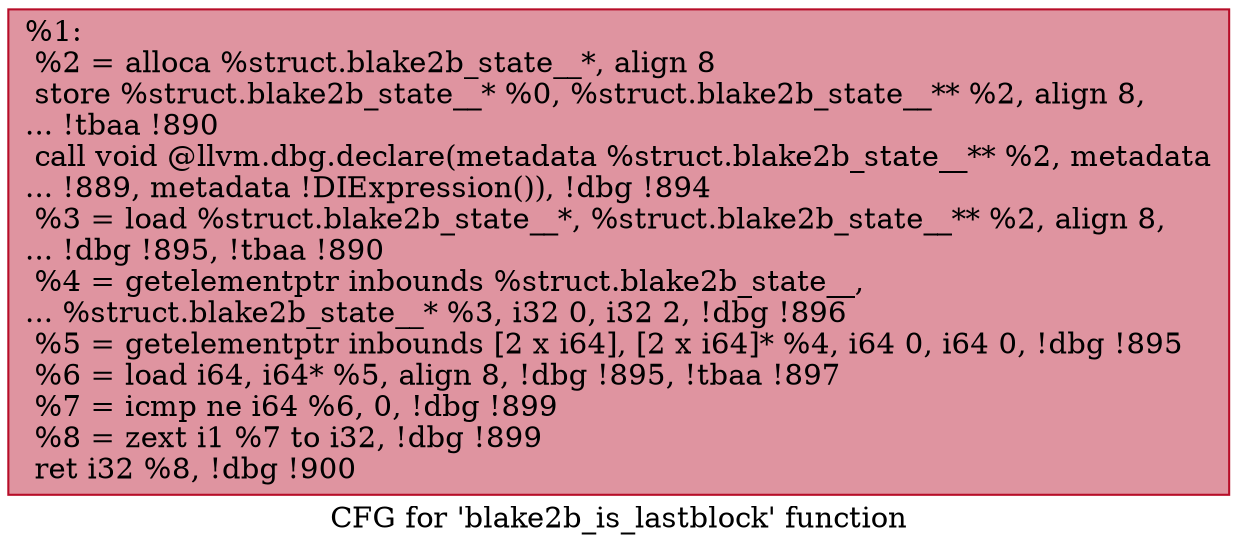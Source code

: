 digraph "CFG for 'blake2b_is_lastblock' function" {
	label="CFG for 'blake2b_is_lastblock' function";

	Node0x127a430 [shape=record,color="#b70d28ff", style=filled, fillcolor="#b70d2870",label="{%1:\l  %2 = alloca %struct.blake2b_state__*, align 8\l  store %struct.blake2b_state__* %0, %struct.blake2b_state__** %2, align 8,\l... !tbaa !890\l  call void @llvm.dbg.declare(metadata %struct.blake2b_state__** %2, metadata\l... !889, metadata !DIExpression()), !dbg !894\l  %3 = load %struct.blake2b_state__*, %struct.blake2b_state__** %2, align 8,\l... !dbg !895, !tbaa !890\l  %4 = getelementptr inbounds %struct.blake2b_state__,\l... %struct.blake2b_state__* %3, i32 0, i32 2, !dbg !896\l  %5 = getelementptr inbounds [2 x i64], [2 x i64]* %4, i64 0, i64 0, !dbg !895\l  %6 = load i64, i64* %5, align 8, !dbg !895, !tbaa !897\l  %7 = icmp ne i64 %6, 0, !dbg !899\l  %8 = zext i1 %7 to i32, !dbg !899\l  ret i32 %8, !dbg !900\l}"];
}
